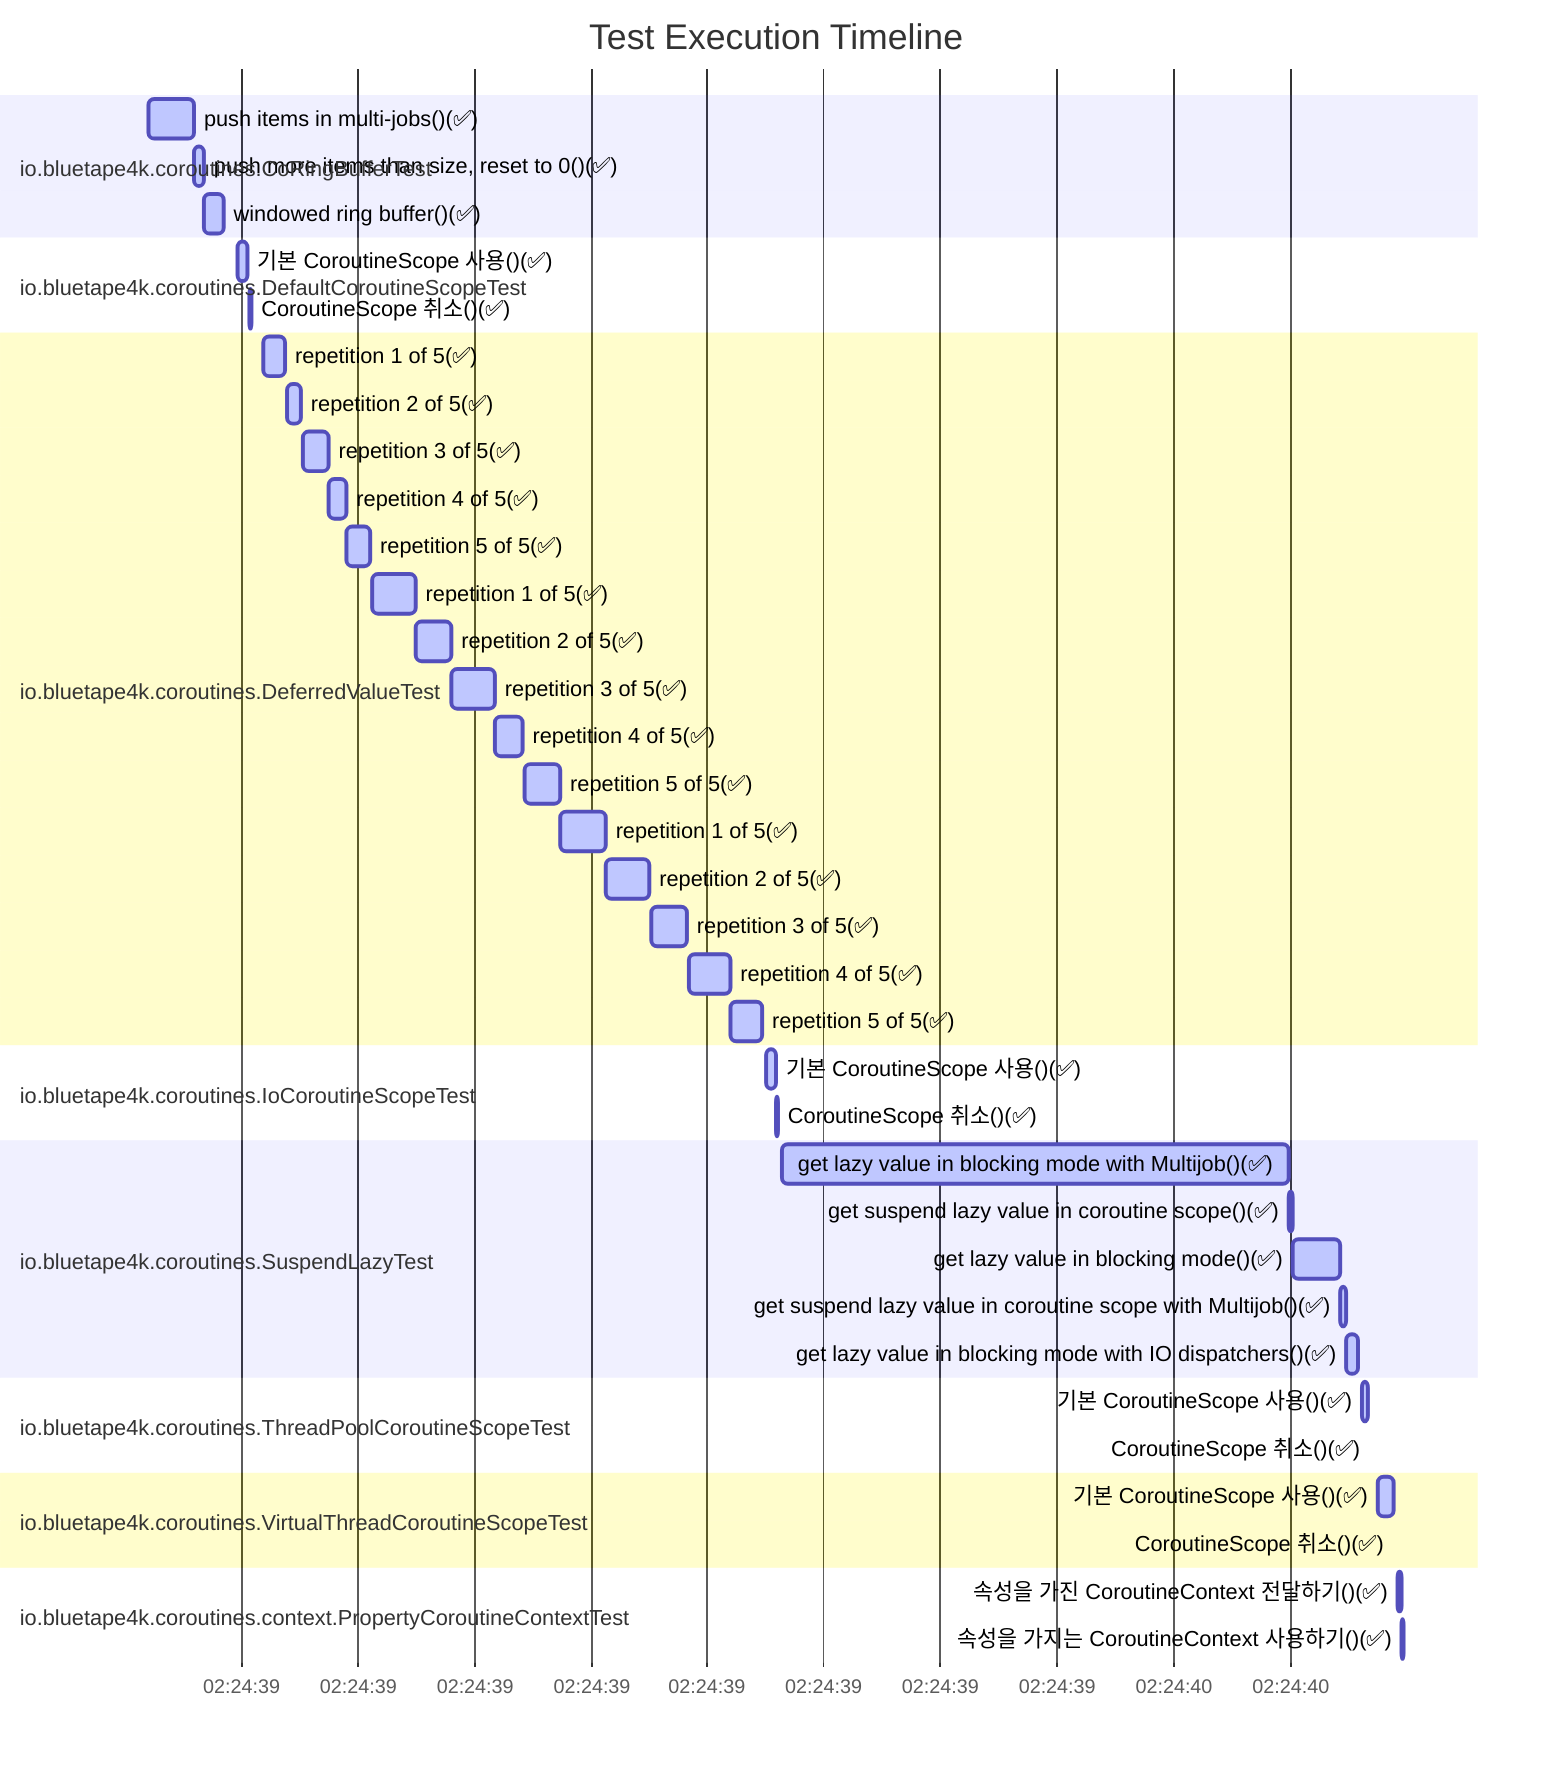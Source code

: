 gantt
    title Test Execution Timeline
    dateFormat YYYY-MM-DDTHH:mm:ss.SSS
    axisFormat %H:%M:%S
    section io.bluetape4k.coroutines.CoRingBufferTest
        push items in multi-jobs()(✅): active, 2025-06-02T02:24:39.121062Z, 39ms
        push more items than size, reset to 0()(✅): active, 2025-06-02T02:24:39.160381Z, 8ms
        windowed ring buffer()(✅): active, 2025-06-02T02:24:39.168817Z, 17ms
    section io.bluetape4k.coroutines.DefaultCoroutineScopeTest
        기본 CoroutineScope 사용()(✅): active, 2025-06-02T02:24:39.198955Z, 8ms
        CoroutineScope 취소()(✅): active, 2025-06-02T02:24:39.207912Z, 3ms
    section io.bluetape4k.coroutines.DeferredValueTest
        repetition 1 of 5(✅): active, 2025-06-02T02:24:39.220329Z, 18ms
        repetition 2 of 5(✅): active, 2025-06-02T02:24:39.239453Z, 13ms
        repetition 3 of 5(✅): active, 2025-06-02T02:24:39.253535Z, 22ms
        repetition 4 of 5(✅): active, 2025-06-02T02:24:39.276079Z, 14ms
        repetition 5 of 5(✅): active, 2025-06-02T02:24:39.291102Z, 20ms
        repetition 1 of 5(✅): active, 2025-06-02T02:24:39.312191Z, 38ms
        repetition 2 of 5(✅): active, 2025-06-02T02:24:39.350816Z, 30ms
        repetition 3 of 5(✅): active, 2025-06-02T02:24:39.381883Z, 36ms
        repetition 4 of 5(✅): active, 2025-06-02T02:24:39.418340Z, 24ms
        repetition 5 of 5(✅): active, 2025-06-02T02:24:39.443510Z, 30ms
        repetition 1 of 5(✅): active, 2025-06-02T02:24:39.474312Z, 38ms
        repetition 2 of 5(✅): active, 2025-06-02T02:24:39.512674Z, 38ms
        repetition 3 of 5(✅): active, 2025-06-02T02:24:39.551620Z, 32ms
        repetition 4 of 5(✅): active, 2025-06-02T02:24:39.584824Z, 35ms
        repetition 5 of 5(✅): active, 2025-06-02T02:24:39.620921Z, 26ms
    section io.bluetape4k.coroutines.IoCoroutineScopeTest
        기본 CoroutineScope 사용()(✅): active, 2025-06-02T02:24:39.650443Z, 8ms
        CoroutineScope 취소()(✅): active, 2025-06-02T02:24:39.659498Z, 1ms
    section io.bluetape4k.coroutines.SuspendLazyTest
        get lazy value in blocking mode with Multijob()(✅): active, 2025-06-02T02:24:39.663321Z, 434ms
        get suspend lazy value in coroutine scope()(✅): active, 2025-06-02T02:24:40.098094Z, 3ms
        get lazy value in blocking mode()(✅): active, 2025-06-02T02:24:40.101749Z, 40ms
        get suspend lazy value in coroutine scope with Multijob()(✅): active, 2025-06-02T02:24:40.142210Z, 5ms
        get lazy value in blocking mode with IO dispatchers()(✅): active, 2025-06-02T02:24:40.147463Z, 10ms
    section io.bluetape4k.coroutines.ThreadPoolCoroutineScopeTest
        기본 CoroutineScope 사용()(✅): active, 2025-06-02T02:24:40.160871Z, 6ms
        CoroutineScope 취소()(✅): active, 2025-06-02T02:24:40.167967Z, 1ms
    section io.bluetape4k.coroutines.VirtualThreadCoroutineScopeTest
        기본 CoroutineScope 사용()(✅): active, 2025-06-02T02:24:40.174350Z, 13ms
        CoroutineScope 취소()(✅): active, 2025-06-02T02:24:40.187739Z, 1ms
    section io.bluetape4k.coroutines.context.PropertyCoroutineContextTest
        속성을 가진 CoroutineContext 전달하기()(✅): active, 2025-06-02T02:24:40.191678Z, 3ms
        속성을 가지는 CoroutineContext 사용하기()(✅): active, 2025-06-02T02:24:40.195507Z, 1ms